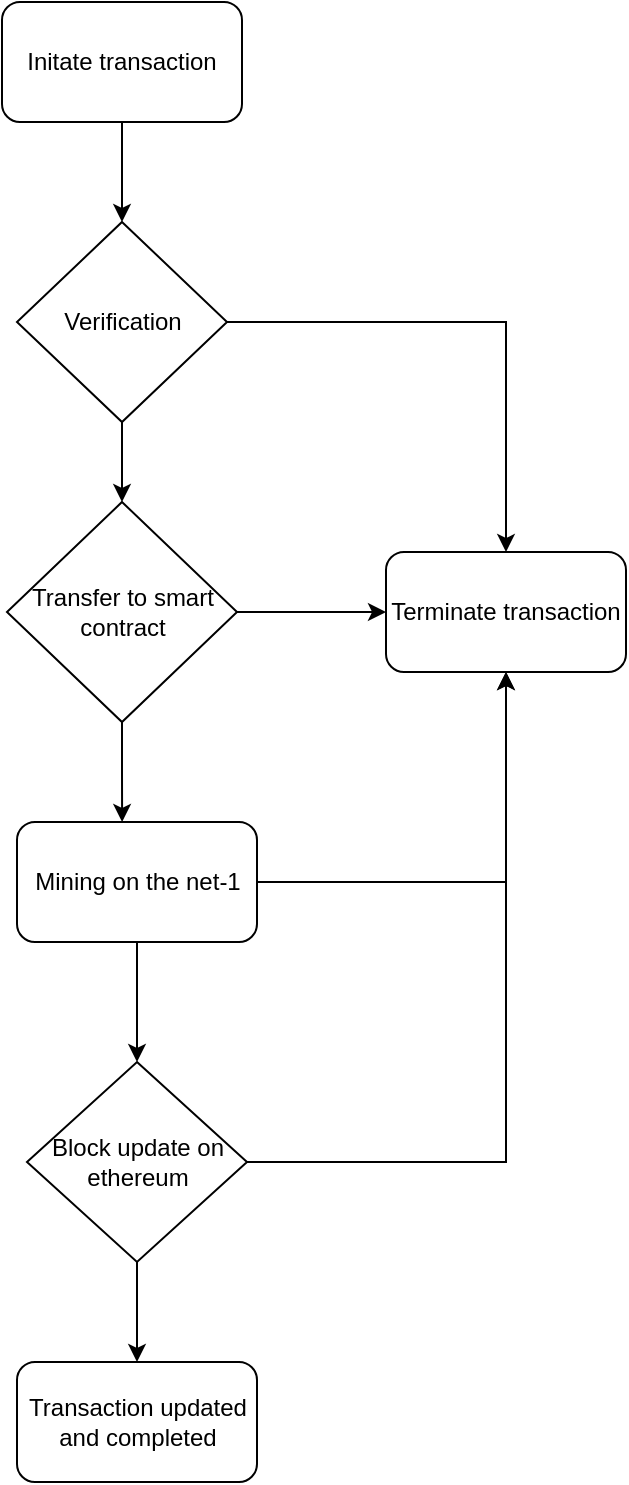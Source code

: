 <mxfile version="20.1.2" type="github">
  <diagram id="C5RBs43oDa-KdzZeNtuy" name="Page-1">
    <mxGraphModel dx="1278" dy="528" grid="1" gridSize="10" guides="1" tooltips="1" connect="1" arrows="1" fold="1" page="1" pageScale="1" pageWidth="827" pageHeight="1169" math="0" shadow="0">
      <root>
        <mxCell id="WIyWlLk6GJQsqaUBKTNV-0" />
        <mxCell id="WIyWlLk6GJQsqaUBKTNV-1" parent="WIyWlLk6GJQsqaUBKTNV-0" />
        <mxCell id="eRM0PGZUXul2aLHy9KlM-10" style="edgeStyle=orthogonalEdgeStyle;rounded=0;orthogonalLoop=1;jettySize=auto;html=1;" parent="WIyWlLk6GJQsqaUBKTNV-1" source="eRM0PGZUXul2aLHy9KlM-1" target="eRM0PGZUXul2aLHy9KlM-2" edge="1">
          <mxGeometry relative="1" as="geometry" />
        </mxCell>
        <mxCell id="eRM0PGZUXul2aLHy9KlM-1" value="Initate transaction" style="rounded=1;whiteSpace=wrap;html=1;" parent="WIyWlLk6GJQsqaUBKTNV-1" vertex="1">
          <mxGeometry x="635" y="80" width="120" height="60" as="geometry" />
        </mxCell>
        <mxCell id="eRM0PGZUXul2aLHy9KlM-12" style="edgeStyle=orthogonalEdgeStyle;rounded=0;orthogonalLoop=1;jettySize=auto;html=1;entryX=0.5;entryY=0;entryDx=0;entryDy=0;" parent="WIyWlLk6GJQsqaUBKTNV-1" source="eRM0PGZUXul2aLHy9KlM-2" target="eRM0PGZUXul2aLHy9KlM-6" edge="1">
          <mxGeometry relative="1" as="geometry">
            <mxPoint x="820" y="240" as="targetPoint" />
          </mxGeometry>
        </mxCell>
        <mxCell id="eRM0PGZUXul2aLHy9KlM-13" style="edgeStyle=orthogonalEdgeStyle;rounded=0;orthogonalLoop=1;jettySize=auto;html=1;entryX=0.5;entryY=0;entryDx=0;entryDy=0;" parent="WIyWlLk6GJQsqaUBKTNV-1" source="eRM0PGZUXul2aLHy9KlM-2" target="eRM0PGZUXul2aLHy9KlM-3" edge="1">
          <mxGeometry relative="1" as="geometry" />
        </mxCell>
        <mxCell id="eRM0PGZUXul2aLHy9KlM-2" value="Verification" style="rhombus;whiteSpace=wrap;html=1;" parent="WIyWlLk6GJQsqaUBKTNV-1" vertex="1">
          <mxGeometry x="642.5" y="190" width="105" height="100" as="geometry" />
        </mxCell>
        <mxCell id="eRM0PGZUXul2aLHy9KlM-14" style="edgeStyle=orthogonalEdgeStyle;rounded=0;orthogonalLoop=1;jettySize=auto;html=1;" parent="WIyWlLk6GJQsqaUBKTNV-1" source="eRM0PGZUXul2aLHy9KlM-3" target="eRM0PGZUXul2aLHy9KlM-6" edge="1">
          <mxGeometry relative="1" as="geometry" />
        </mxCell>
        <mxCell id="eRM0PGZUXul2aLHy9KlM-15" style="edgeStyle=orthogonalEdgeStyle;rounded=0;orthogonalLoop=1;jettySize=auto;html=1;entryX=0.438;entryY=0;entryDx=0;entryDy=0;entryPerimeter=0;" parent="WIyWlLk6GJQsqaUBKTNV-1" source="eRM0PGZUXul2aLHy9KlM-3" target="eRM0PGZUXul2aLHy9KlM-4" edge="1">
          <mxGeometry relative="1" as="geometry" />
        </mxCell>
        <mxCell id="eRM0PGZUXul2aLHy9KlM-3" value="Transfer to smart contract" style="rhombus;whiteSpace=wrap;html=1;" parent="WIyWlLk6GJQsqaUBKTNV-1" vertex="1">
          <mxGeometry x="637.5" y="330" width="115" height="110" as="geometry" />
        </mxCell>
        <mxCell id="eRM0PGZUXul2aLHy9KlM-18" style="edgeStyle=orthogonalEdgeStyle;rounded=0;orthogonalLoop=1;jettySize=auto;html=1;" parent="WIyWlLk6GJQsqaUBKTNV-1" source="eRM0PGZUXul2aLHy9KlM-4" edge="1">
          <mxGeometry relative="1" as="geometry">
            <mxPoint x="702.5" y="610" as="targetPoint" />
          </mxGeometry>
        </mxCell>
        <mxCell id="eRM0PGZUXul2aLHy9KlM-21" style="edgeStyle=orthogonalEdgeStyle;rounded=0;orthogonalLoop=1;jettySize=auto;html=1;entryX=0.5;entryY=1;entryDx=0;entryDy=0;" parent="WIyWlLk6GJQsqaUBKTNV-1" source="eRM0PGZUXul2aLHy9KlM-4" target="eRM0PGZUXul2aLHy9KlM-6" edge="1">
          <mxGeometry relative="1" as="geometry">
            <mxPoint x="890" y="520" as="targetPoint" />
          </mxGeometry>
        </mxCell>
        <mxCell id="eRM0PGZUXul2aLHy9KlM-4" value="Mining on the net-1" style="rounded=1;whiteSpace=wrap;html=1;" parent="WIyWlLk6GJQsqaUBKTNV-1" vertex="1">
          <mxGeometry x="642.5" y="490" width="120" height="60" as="geometry" />
        </mxCell>
        <mxCell id="eRM0PGZUXul2aLHy9KlM-6" value="Terminate transaction" style="rounded=1;whiteSpace=wrap;html=1;" parent="WIyWlLk6GJQsqaUBKTNV-1" vertex="1">
          <mxGeometry x="827" y="355" width="120" height="60" as="geometry" />
        </mxCell>
        <mxCell id="eRM0PGZUXul2aLHy9KlM-19" style="edgeStyle=orthogonalEdgeStyle;rounded=0;orthogonalLoop=1;jettySize=auto;html=1;entryX=0.5;entryY=0;entryDx=0;entryDy=0;" parent="WIyWlLk6GJQsqaUBKTNV-1" source="eRM0PGZUXul2aLHy9KlM-7" target="eRM0PGZUXul2aLHy9KlM-9" edge="1">
          <mxGeometry relative="1" as="geometry" />
        </mxCell>
        <mxCell id="eRM0PGZUXul2aLHy9KlM-20" style="edgeStyle=orthogonalEdgeStyle;rounded=0;orthogonalLoop=1;jettySize=auto;html=1;entryX=0.5;entryY=1;entryDx=0;entryDy=0;" parent="WIyWlLk6GJQsqaUBKTNV-1" source="eRM0PGZUXul2aLHy9KlM-7" target="eRM0PGZUXul2aLHy9KlM-6" edge="1">
          <mxGeometry relative="1" as="geometry" />
        </mxCell>
        <mxCell id="eRM0PGZUXul2aLHy9KlM-7" value="Block update on ethereum" style="rhombus;whiteSpace=wrap;html=1;" parent="WIyWlLk6GJQsqaUBKTNV-1" vertex="1">
          <mxGeometry x="647.5" y="610" width="110" height="100" as="geometry" />
        </mxCell>
        <mxCell id="eRM0PGZUXul2aLHy9KlM-9" value="Transaction updated and completed" style="rounded=1;whiteSpace=wrap;html=1;" parent="WIyWlLk6GJQsqaUBKTNV-1" vertex="1">
          <mxGeometry x="642.5" y="760" width="120" height="60" as="geometry" />
        </mxCell>
      </root>
    </mxGraphModel>
  </diagram>
</mxfile>
